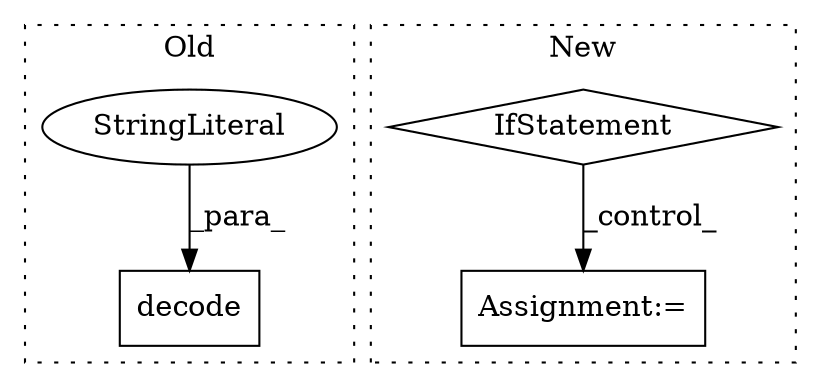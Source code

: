 digraph G {
subgraph cluster0 {
1 [label="decode" a="32" s="13543,13557" l="7,1" shape="box"];
3 [label="StringLiteral" a="45" s="13550" l="7" shape="ellipse"];
label = "Old";
style="dotted";
}
subgraph cluster1 {
2 [label="IfStatement" a="25" s="14153,14168" l="4,2" shape="diamond"];
4 [label="Assignment:=" a="7" s="14183" l="1" shape="box"];
label = "New";
style="dotted";
}
2 -> 4 [label="_control_"];
3 -> 1 [label="_para_"];
}